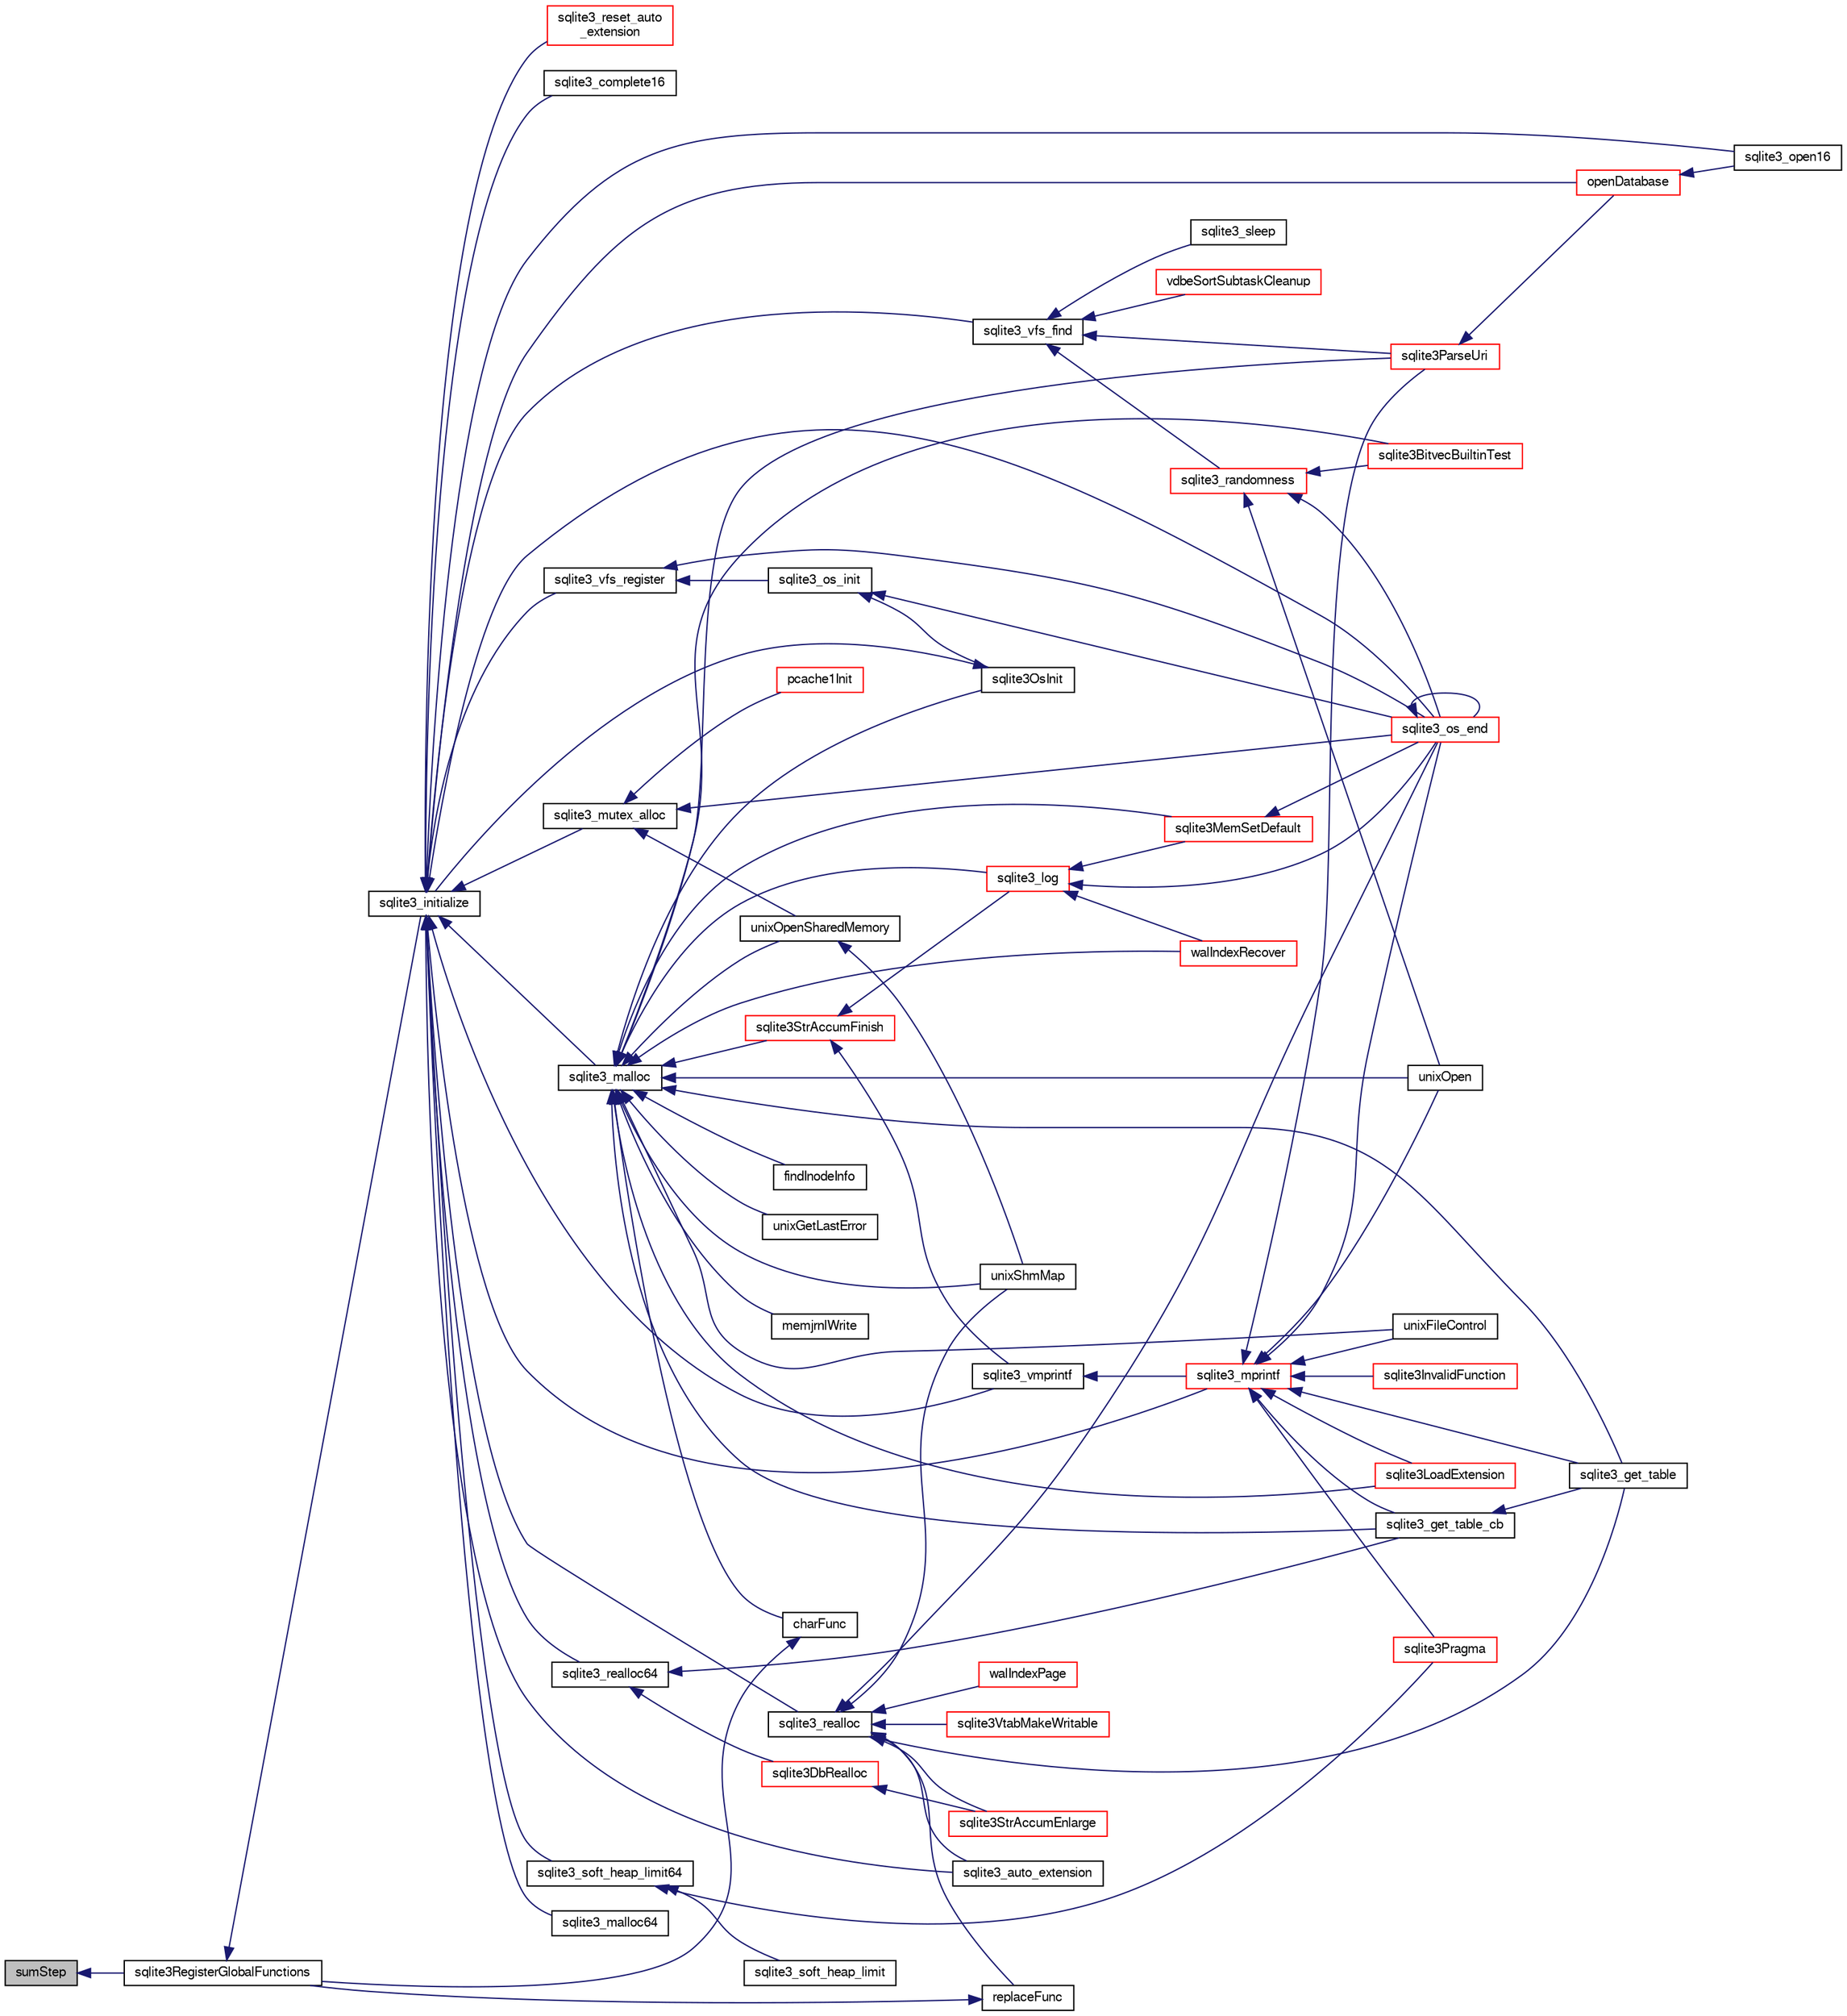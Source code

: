 digraph "sumStep"
{
  edge [fontname="FreeSans",fontsize="10",labelfontname="FreeSans",labelfontsize="10"];
  node [fontname="FreeSans",fontsize="10",shape=record];
  rankdir="LR";
  Node835271 [label="sumStep",height=0.2,width=0.4,color="black", fillcolor="grey75", style="filled", fontcolor="black"];
  Node835271 -> Node835272 [dir="back",color="midnightblue",fontsize="10",style="solid",fontname="FreeSans"];
  Node835272 [label="sqlite3RegisterGlobalFunctions",height=0.2,width=0.4,color="black", fillcolor="white", style="filled",URL="$sqlite3_8c.html#a9f75bd111010f29e1b8d74344473c4ec"];
  Node835272 -> Node835273 [dir="back",color="midnightblue",fontsize="10",style="solid",fontname="FreeSans"];
  Node835273 [label="sqlite3_initialize",height=0.2,width=0.4,color="black", fillcolor="white", style="filled",URL="$sqlite3_8h.html#ab0c0ee2d5d4cf8b28e9572296a8861df"];
  Node835273 -> Node835274 [dir="back",color="midnightblue",fontsize="10",style="solid",fontname="FreeSans"];
  Node835274 [label="sqlite3_vfs_find",height=0.2,width=0.4,color="black", fillcolor="white", style="filled",URL="$sqlite3_8h.html#ac201a26de3dfa1d6deb8069eb8d95627"];
  Node835274 -> Node835275 [dir="back",color="midnightblue",fontsize="10",style="solid",fontname="FreeSans"];
  Node835275 [label="sqlite3_randomness",height=0.2,width=0.4,color="red", fillcolor="white", style="filled",URL="$sqlite3_8h.html#aa452ad88657d4606e137b09c4e9315c7"];
  Node835275 -> Node835279 [dir="back",color="midnightblue",fontsize="10",style="solid",fontname="FreeSans"];
  Node835279 [label="unixOpen",height=0.2,width=0.4,color="black", fillcolor="white", style="filled",URL="$sqlite3_8c.html#a8ed5efc47b6e14f7805cd1bb9b215775"];
  Node835275 -> Node835280 [dir="back",color="midnightblue",fontsize="10",style="solid",fontname="FreeSans"];
  Node835280 [label="sqlite3_os_end",height=0.2,width=0.4,color="red", fillcolor="white", style="filled",URL="$sqlite3_8h.html#a2288c95881ecca13d994e42b6a958906"];
  Node835280 -> Node835280 [dir="back",color="midnightblue",fontsize="10",style="solid",fontname="FreeSans"];
  Node835275 -> Node835282 [dir="back",color="midnightblue",fontsize="10",style="solid",fontname="FreeSans"];
  Node835282 [label="sqlite3BitvecBuiltinTest",height=0.2,width=0.4,color="red", fillcolor="white", style="filled",URL="$sqlite3_8c.html#a9b4e3e921ce1ede6f10a9106c034ff9b"];
  Node835274 -> Node835678 [dir="back",color="midnightblue",fontsize="10",style="solid",fontname="FreeSans"];
  Node835678 [label="vdbeSortSubtaskCleanup",height=0.2,width=0.4,color="red", fillcolor="white", style="filled",URL="$sqlite3_8c.html#abc8ce4c3ef58cc10f5b27642aab32b30"];
  Node835274 -> Node835681 [dir="back",color="midnightblue",fontsize="10",style="solid",fontname="FreeSans"];
  Node835681 [label="sqlite3ParseUri",height=0.2,width=0.4,color="red", fillcolor="white", style="filled",URL="$sqlite3_8c.html#aaa912f29a67460d8b2186c97056e8767"];
  Node835681 -> Node835524 [dir="back",color="midnightblue",fontsize="10",style="solid",fontname="FreeSans"];
  Node835524 [label="openDatabase",height=0.2,width=0.4,color="red", fillcolor="white", style="filled",URL="$sqlite3_8c.html#a6a9c3bc3a64234e863413f41db473758"];
  Node835524 -> Node835527 [dir="back",color="midnightblue",fontsize="10",style="solid",fontname="FreeSans"];
  Node835527 [label="sqlite3_open16",height=0.2,width=0.4,color="black", fillcolor="white", style="filled",URL="$sqlite3_8h.html#adbc401bb96713f32e553db32f6f3ca33"];
  Node835274 -> Node835682 [dir="back",color="midnightblue",fontsize="10",style="solid",fontname="FreeSans"];
  Node835682 [label="sqlite3_sleep",height=0.2,width=0.4,color="black", fillcolor="white", style="filled",URL="$sqlite3_8h.html#ad0c133ddbbecb6433f3c6ebef8966efa"];
  Node835273 -> Node835683 [dir="back",color="midnightblue",fontsize="10",style="solid",fontname="FreeSans"];
  Node835683 [label="sqlite3_vfs_register",height=0.2,width=0.4,color="black", fillcolor="white", style="filled",URL="$sqlite3_8h.html#a7184b289ccd4c4c7200589137d88c4ae"];
  Node835683 -> Node835684 [dir="back",color="midnightblue",fontsize="10",style="solid",fontname="FreeSans"];
  Node835684 [label="sqlite3_os_init",height=0.2,width=0.4,color="black", fillcolor="white", style="filled",URL="$sqlite3_8h.html#acebc2290d00a32d3afe2361f2979038b"];
  Node835684 -> Node835685 [dir="back",color="midnightblue",fontsize="10",style="solid",fontname="FreeSans"];
  Node835685 [label="sqlite3OsInit",height=0.2,width=0.4,color="black", fillcolor="white", style="filled",URL="$sqlite3_8c.html#afeaa886fe1ca086a30fd278b1d069762"];
  Node835685 -> Node835273 [dir="back",color="midnightblue",fontsize="10",style="solid",fontname="FreeSans"];
  Node835684 -> Node835280 [dir="back",color="midnightblue",fontsize="10",style="solid",fontname="FreeSans"];
  Node835683 -> Node835280 [dir="back",color="midnightblue",fontsize="10",style="solid",fontname="FreeSans"];
  Node835273 -> Node835686 [dir="back",color="midnightblue",fontsize="10",style="solid",fontname="FreeSans"];
  Node835686 [label="sqlite3_mutex_alloc",height=0.2,width=0.4,color="black", fillcolor="white", style="filled",URL="$sqlite3_8h.html#aa3f89418cd18e99596435c958b29b650"];
  Node835686 -> Node835687 [dir="back",color="midnightblue",fontsize="10",style="solid",fontname="FreeSans"];
  Node835687 [label="unixOpenSharedMemory",height=0.2,width=0.4,color="black", fillcolor="white", style="filled",URL="$sqlite3_8c.html#a30775afa2e08ca6ddc7853326afed7c7"];
  Node835687 -> Node835688 [dir="back",color="midnightblue",fontsize="10",style="solid",fontname="FreeSans"];
  Node835688 [label="unixShmMap",height=0.2,width=0.4,color="black", fillcolor="white", style="filled",URL="$sqlite3_8c.html#aeaa77f0ab08a4f4ee5f86e8c9727e974"];
  Node835686 -> Node835280 [dir="back",color="midnightblue",fontsize="10",style="solid",fontname="FreeSans"];
  Node835686 -> Node835689 [dir="back",color="midnightblue",fontsize="10",style="solid",fontname="FreeSans"];
  Node835689 [label="pcache1Init",height=0.2,width=0.4,color="red", fillcolor="white", style="filled",URL="$sqlite3_8c.html#a05e9c1daf3dd812db1d769b69b20e069"];
  Node835273 -> Node835759 [dir="back",color="midnightblue",fontsize="10",style="solid",fontname="FreeSans"];
  Node835759 [label="sqlite3_soft_heap_limit64",height=0.2,width=0.4,color="black", fillcolor="white", style="filled",URL="$sqlite3_8h.html#ab37b3a4d1652e3acb2c43d1252e6b852"];
  Node835759 -> Node835760 [dir="back",color="midnightblue",fontsize="10",style="solid",fontname="FreeSans"];
  Node835760 [label="sqlite3_soft_heap_limit",height=0.2,width=0.4,color="black", fillcolor="white", style="filled",URL="$sqlite3_8h.html#a18c3472581de3072201723e798524fdc"];
  Node835759 -> Node835367 [dir="back",color="midnightblue",fontsize="10",style="solid",fontname="FreeSans"];
  Node835367 [label="sqlite3Pragma",height=0.2,width=0.4,color="red", fillcolor="white", style="filled",URL="$sqlite3_8c.html#a111391370f58f8e6a6eca51fd34d62ed"];
  Node835273 -> Node835761 [dir="back",color="midnightblue",fontsize="10",style="solid",fontname="FreeSans"];
  Node835761 [label="sqlite3_malloc",height=0.2,width=0.4,color="black", fillcolor="white", style="filled",URL="$sqlite3_8h.html#a510e31845345737f17d86ce0b2328356"];
  Node835761 -> Node835685 [dir="back",color="midnightblue",fontsize="10",style="solid",fontname="FreeSans"];
  Node835761 -> Node835757 [dir="back",color="midnightblue",fontsize="10",style="solid",fontname="FreeSans"];
  Node835757 [label="sqlite3MemSetDefault",height=0.2,width=0.4,color="red", fillcolor="white", style="filled",URL="$sqlite3_8c.html#a162fbfd727e92c5f8f72625b5ff62549"];
  Node835757 -> Node835280 [dir="back",color="midnightblue",fontsize="10",style="solid",fontname="FreeSans"];
  Node835761 -> Node835762 [dir="back",color="midnightblue",fontsize="10",style="solid",fontname="FreeSans"];
  Node835762 [label="sqlite3StrAccumFinish",height=0.2,width=0.4,color="red", fillcolor="white", style="filled",URL="$sqlite3_8c.html#adb7f26b10ac1b847db6f000ef4c2e2ba"];
  Node835762 -> Node835836 [dir="back",color="midnightblue",fontsize="10",style="solid",fontname="FreeSans"];
  Node835836 [label="sqlite3_vmprintf",height=0.2,width=0.4,color="black", fillcolor="white", style="filled",URL="$sqlite3_8h.html#ac240de67ddf003828f16a6d9dd3fa3ca"];
  Node835836 -> Node835837 [dir="back",color="midnightblue",fontsize="10",style="solid",fontname="FreeSans"];
  Node835837 [label="sqlite3_mprintf",height=0.2,width=0.4,color="red", fillcolor="white", style="filled",URL="$sqlite3_8h.html#a9533933e57f7ccbb48c32041ce3a8862"];
  Node835837 -> Node835278 [dir="back",color="midnightblue",fontsize="10",style="solid",fontname="FreeSans"];
  Node835278 [label="unixFileControl",height=0.2,width=0.4,color="black", fillcolor="white", style="filled",URL="$sqlite3_8c.html#ad71f213fa385cc58f307cefd953c03ae"];
  Node835837 -> Node835279 [dir="back",color="midnightblue",fontsize="10",style="solid",fontname="FreeSans"];
  Node835837 -> Node835280 [dir="back",color="midnightblue",fontsize="10",style="solid",fontname="FreeSans"];
  Node835837 -> Node835838 [dir="back",color="midnightblue",fontsize="10",style="solid",fontname="FreeSans"];
  Node835838 [label="sqlite3InvalidFunction",height=0.2,width=0.4,color="red", fillcolor="white", style="filled",URL="$sqlite3_8c.html#af6025be1f4733eabe60702a187c97da9"];
  Node835837 -> Node835840 [dir="back",color="midnightblue",fontsize="10",style="solid",fontname="FreeSans"];
  Node835840 [label="sqlite3LoadExtension",height=0.2,width=0.4,color="red", fillcolor="white", style="filled",URL="$sqlite3_8c.html#a3b46232455de4779a67c63b2c9004245"];
  Node835837 -> Node835367 [dir="back",color="midnightblue",fontsize="10",style="solid",fontname="FreeSans"];
  Node835837 -> Node835843 [dir="back",color="midnightblue",fontsize="10",style="solid",fontname="FreeSans"];
  Node835843 [label="sqlite3_get_table_cb",height=0.2,width=0.4,color="black", fillcolor="white", style="filled",URL="$sqlite3_8c.html#a1dbaba1b543953c0dade97357c5866b1"];
  Node835843 -> Node835483 [dir="back",color="midnightblue",fontsize="10",style="solid",fontname="FreeSans"];
  Node835483 [label="sqlite3_get_table",height=0.2,width=0.4,color="black", fillcolor="white", style="filled",URL="$sqlite3_8h.html#a5effeac4e12df57beaa35c5be1f61579"];
  Node835837 -> Node835483 [dir="back",color="midnightblue",fontsize="10",style="solid",fontname="FreeSans"];
  Node835837 -> Node835681 [dir="back",color="midnightblue",fontsize="10",style="solid",fontname="FreeSans"];
  Node835762 -> Node835947 [dir="back",color="midnightblue",fontsize="10",style="solid",fontname="FreeSans"];
  Node835947 [label="sqlite3_log",height=0.2,width=0.4,color="red", fillcolor="white", style="filled",URL="$sqlite3_8h.html#a298c9699bf9c143662c6b1fec4b2dc3b"];
  Node835947 -> Node835757 [dir="back",color="midnightblue",fontsize="10",style="solid",fontname="FreeSans"];
  Node835947 -> Node835280 [dir="back",color="midnightblue",fontsize="10",style="solid",fontname="FreeSans"];
  Node835947 -> Node835875 [dir="back",color="midnightblue",fontsize="10",style="solid",fontname="FreeSans"];
  Node835875 [label="walIndexRecover",height=0.2,width=0.4,color="red", fillcolor="white", style="filled",URL="$sqlite3_8c.html#ab4ee99f3710323acbeb6c495dd18d205"];
  Node835761 -> Node835947 [dir="back",color="midnightblue",fontsize="10",style="solid",fontname="FreeSans"];
  Node835761 -> Node836026 [dir="back",color="midnightblue",fontsize="10",style="solid",fontname="FreeSans"];
  Node836026 [label="findInodeInfo",height=0.2,width=0.4,color="black", fillcolor="white", style="filled",URL="$sqlite3_8c.html#ac92c39062e69a79c4a62dfd55242c782"];
  Node835761 -> Node835278 [dir="back",color="midnightblue",fontsize="10",style="solid",fontname="FreeSans"];
  Node835761 -> Node835687 [dir="back",color="midnightblue",fontsize="10",style="solid",fontname="FreeSans"];
  Node835761 -> Node835688 [dir="back",color="midnightblue",fontsize="10",style="solid",fontname="FreeSans"];
  Node835761 -> Node835279 [dir="back",color="midnightblue",fontsize="10",style="solid",fontname="FreeSans"];
  Node835761 -> Node835858 [dir="back",color="midnightblue",fontsize="10",style="solid",fontname="FreeSans"];
  Node835858 [label="unixGetLastError",height=0.2,width=0.4,color="black", fillcolor="white", style="filled",URL="$sqlite3_8c.html#aed1e42f49d74b419c3c85b559dd61240"];
  Node835761 -> Node835282 [dir="back",color="midnightblue",fontsize="10",style="solid",fontname="FreeSans"];
  Node835761 -> Node835875 [dir="back",color="midnightblue",fontsize="10",style="solid",fontname="FreeSans"];
  Node835761 -> Node836027 [dir="back",color="midnightblue",fontsize="10",style="solid",fontname="FreeSans"];
  Node836027 [label="memjrnlWrite",height=0.2,width=0.4,color="black", fillcolor="white", style="filled",URL="$sqlite3_8c.html#af8bd7d5d7eafce5542f8de300a120c47"];
  Node835761 -> Node836028 [dir="back",color="midnightblue",fontsize="10",style="solid",fontname="FreeSans"];
  Node836028 [label="charFunc",height=0.2,width=0.4,color="black", fillcolor="white", style="filled",URL="$sqlite3_8c.html#ab9b72ce47fcea3c3b92e816435a0fd91"];
  Node836028 -> Node835272 [dir="back",color="midnightblue",fontsize="10",style="solid",fontname="FreeSans"];
  Node835761 -> Node835840 [dir="back",color="midnightblue",fontsize="10",style="solid",fontname="FreeSans"];
  Node835761 -> Node835843 [dir="back",color="midnightblue",fontsize="10",style="solid",fontname="FreeSans"];
  Node835761 -> Node835483 [dir="back",color="midnightblue",fontsize="10",style="solid",fontname="FreeSans"];
  Node835761 -> Node835681 [dir="back",color="midnightblue",fontsize="10",style="solid",fontname="FreeSans"];
  Node835273 -> Node836029 [dir="back",color="midnightblue",fontsize="10",style="solid",fontname="FreeSans"];
  Node836029 [label="sqlite3_malloc64",height=0.2,width=0.4,color="black", fillcolor="white", style="filled",URL="$sqlite3_8h.html#a12b7ee85e539ea28c130c5c75b96a82a"];
  Node835273 -> Node836030 [dir="back",color="midnightblue",fontsize="10",style="solid",fontname="FreeSans"];
  Node836030 [label="sqlite3_realloc",height=0.2,width=0.4,color="black", fillcolor="white", style="filled",URL="$sqlite3_8h.html#a627f0eeface58024ef47403d8cc76b35"];
  Node836030 -> Node836031 [dir="back",color="midnightblue",fontsize="10",style="solid",fontname="FreeSans"];
  Node836031 [label="sqlite3StrAccumEnlarge",height=0.2,width=0.4,color="red", fillcolor="white", style="filled",URL="$sqlite3_8c.html#a38976500a97c69d65086eeccca82dd96"];
  Node836030 -> Node835688 [dir="back",color="midnightblue",fontsize="10",style="solid",fontname="FreeSans"];
  Node836030 -> Node835280 [dir="back",color="midnightblue",fontsize="10",style="solid",fontname="FreeSans"];
  Node836030 -> Node836037 [dir="back",color="midnightblue",fontsize="10",style="solid",fontname="FreeSans"];
  Node836037 [label="walIndexPage",height=0.2,width=0.4,color="red", fillcolor="white", style="filled",URL="$sqlite3_8c.html#affd3251fd1aa1218170d421177256e24"];
  Node836030 -> Node835900 [dir="back",color="midnightblue",fontsize="10",style="solid",fontname="FreeSans"];
  Node835900 [label="replaceFunc",height=0.2,width=0.4,color="black", fillcolor="white", style="filled",URL="$sqlite3_8c.html#a752b98a7c55d204c397a4902b49b1ce4"];
  Node835900 -> Node835272 [dir="back",color="midnightblue",fontsize="10",style="solid",fontname="FreeSans"];
  Node836030 -> Node836046 [dir="back",color="midnightblue",fontsize="10",style="solid",fontname="FreeSans"];
  Node836046 [label="sqlite3_auto_extension",height=0.2,width=0.4,color="black", fillcolor="white", style="filled",URL="$sqlite3_8h.html#a85a95b45e94f6bcd52aa39b6acdb36d7"];
  Node836030 -> Node835483 [dir="back",color="midnightblue",fontsize="10",style="solid",fontname="FreeSans"];
  Node836030 -> Node836047 [dir="back",color="midnightblue",fontsize="10",style="solid",fontname="FreeSans"];
  Node836047 [label="sqlite3VtabMakeWritable",height=0.2,width=0.4,color="red", fillcolor="white", style="filled",URL="$sqlite3_8c.html#a58c646608238d2619371c3e8b6bc0d86"];
  Node835273 -> Node836048 [dir="back",color="midnightblue",fontsize="10",style="solid",fontname="FreeSans"];
  Node836048 [label="sqlite3_realloc64",height=0.2,width=0.4,color="black", fillcolor="white", style="filled",URL="$sqlite3_8h.html#afe88c85e9f864a3fd92941cad197245d"];
  Node836048 -> Node836049 [dir="back",color="midnightblue",fontsize="10",style="solid",fontname="FreeSans"];
  Node836049 [label="sqlite3DbRealloc",height=0.2,width=0.4,color="red", fillcolor="white", style="filled",URL="$sqlite3_8c.html#ae028f4902a9d29bcaf310ff289ee87dc"];
  Node836049 -> Node836031 [dir="back",color="midnightblue",fontsize="10",style="solid",fontname="FreeSans"];
  Node836048 -> Node835843 [dir="back",color="midnightblue",fontsize="10",style="solid",fontname="FreeSans"];
  Node835273 -> Node835836 [dir="back",color="midnightblue",fontsize="10",style="solid",fontname="FreeSans"];
  Node835273 -> Node835837 [dir="back",color="midnightblue",fontsize="10",style="solid",fontname="FreeSans"];
  Node835273 -> Node835280 [dir="back",color="midnightblue",fontsize="10",style="solid",fontname="FreeSans"];
  Node835273 -> Node836046 [dir="back",color="midnightblue",fontsize="10",style="solid",fontname="FreeSans"];
  Node835273 -> Node836147 [dir="back",color="midnightblue",fontsize="10",style="solid",fontname="FreeSans"];
  Node836147 [label="sqlite3_reset_auto\l_extension",height=0.2,width=0.4,color="red", fillcolor="white", style="filled",URL="$sqlite3_8h.html#ac33f4064ae6690cada7bdc89e8153ffc"];
  Node835273 -> Node836013 [dir="back",color="midnightblue",fontsize="10",style="solid",fontname="FreeSans"];
  Node836013 [label="sqlite3_complete16",height=0.2,width=0.4,color="black", fillcolor="white", style="filled",URL="$sqlite3_8h.html#a3260341c2ef82787acca48414a1d03a1"];
  Node835273 -> Node835524 [dir="back",color="midnightblue",fontsize="10",style="solid",fontname="FreeSans"];
  Node835273 -> Node835527 [dir="back",color="midnightblue",fontsize="10",style="solid",fontname="FreeSans"];
}
